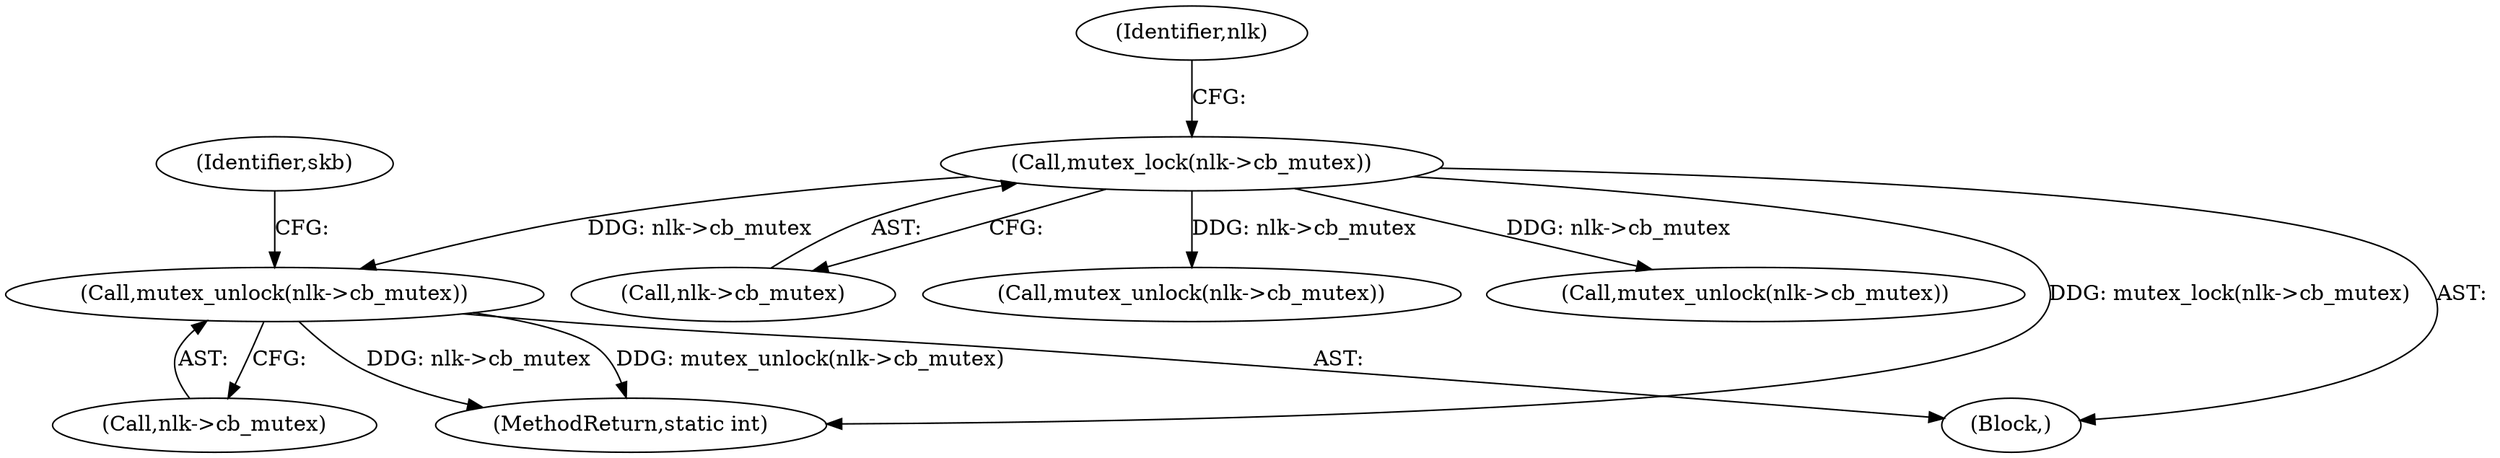 digraph "0_linux_92964c79b357efd980812c4de5c1fd2ec8bb5520@API" {
"1000302" [label="(Call,mutex_unlock(nlk->cb_mutex))"];
"1000125" [label="(Call,mutex_lock(nlk->cb_mutex))"];
"1000310" [label="(MethodReturn,static int)"];
"1000307" [label="(Identifier,skb)"];
"1000125" [label="(Call,mutex_lock(nlk->cb_mutex))"];
"1000126" [label="(Call,nlk->cb_mutex)"];
"1000104" [label="(Block,)"];
"1000132" [label="(Identifier,nlk)"];
"1000302" [label="(Call,mutex_unlock(nlk->cb_mutex))"];
"1000291" [label="(Call,mutex_unlock(nlk->cb_mutex))"];
"1000221" [label="(Call,mutex_unlock(nlk->cb_mutex))"];
"1000303" [label="(Call,nlk->cb_mutex)"];
"1000302" -> "1000104"  [label="AST: "];
"1000302" -> "1000303"  [label="CFG: "];
"1000303" -> "1000302"  [label="AST: "];
"1000307" -> "1000302"  [label="CFG: "];
"1000302" -> "1000310"  [label="DDG: mutex_unlock(nlk->cb_mutex)"];
"1000302" -> "1000310"  [label="DDG: nlk->cb_mutex"];
"1000125" -> "1000302"  [label="DDG: nlk->cb_mutex"];
"1000125" -> "1000104"  [label="AST: "];
"1000125" -> "1000126"  [label="CFG: "];
"1000126" -> "1000125"  [label="AST: "];
"1000132" -> "1000125"  [label="CFG: "];
"1000125" -> "1000310"  [label="DDG: mutex_lock(nlk->cb_mutex)"];
"1000125" -> "1000221"  [label="DDG: nlk->cb_mutex"];
"1000125" -> "1000291"  [label="DDG: nlk->cb_mutex"];
}
